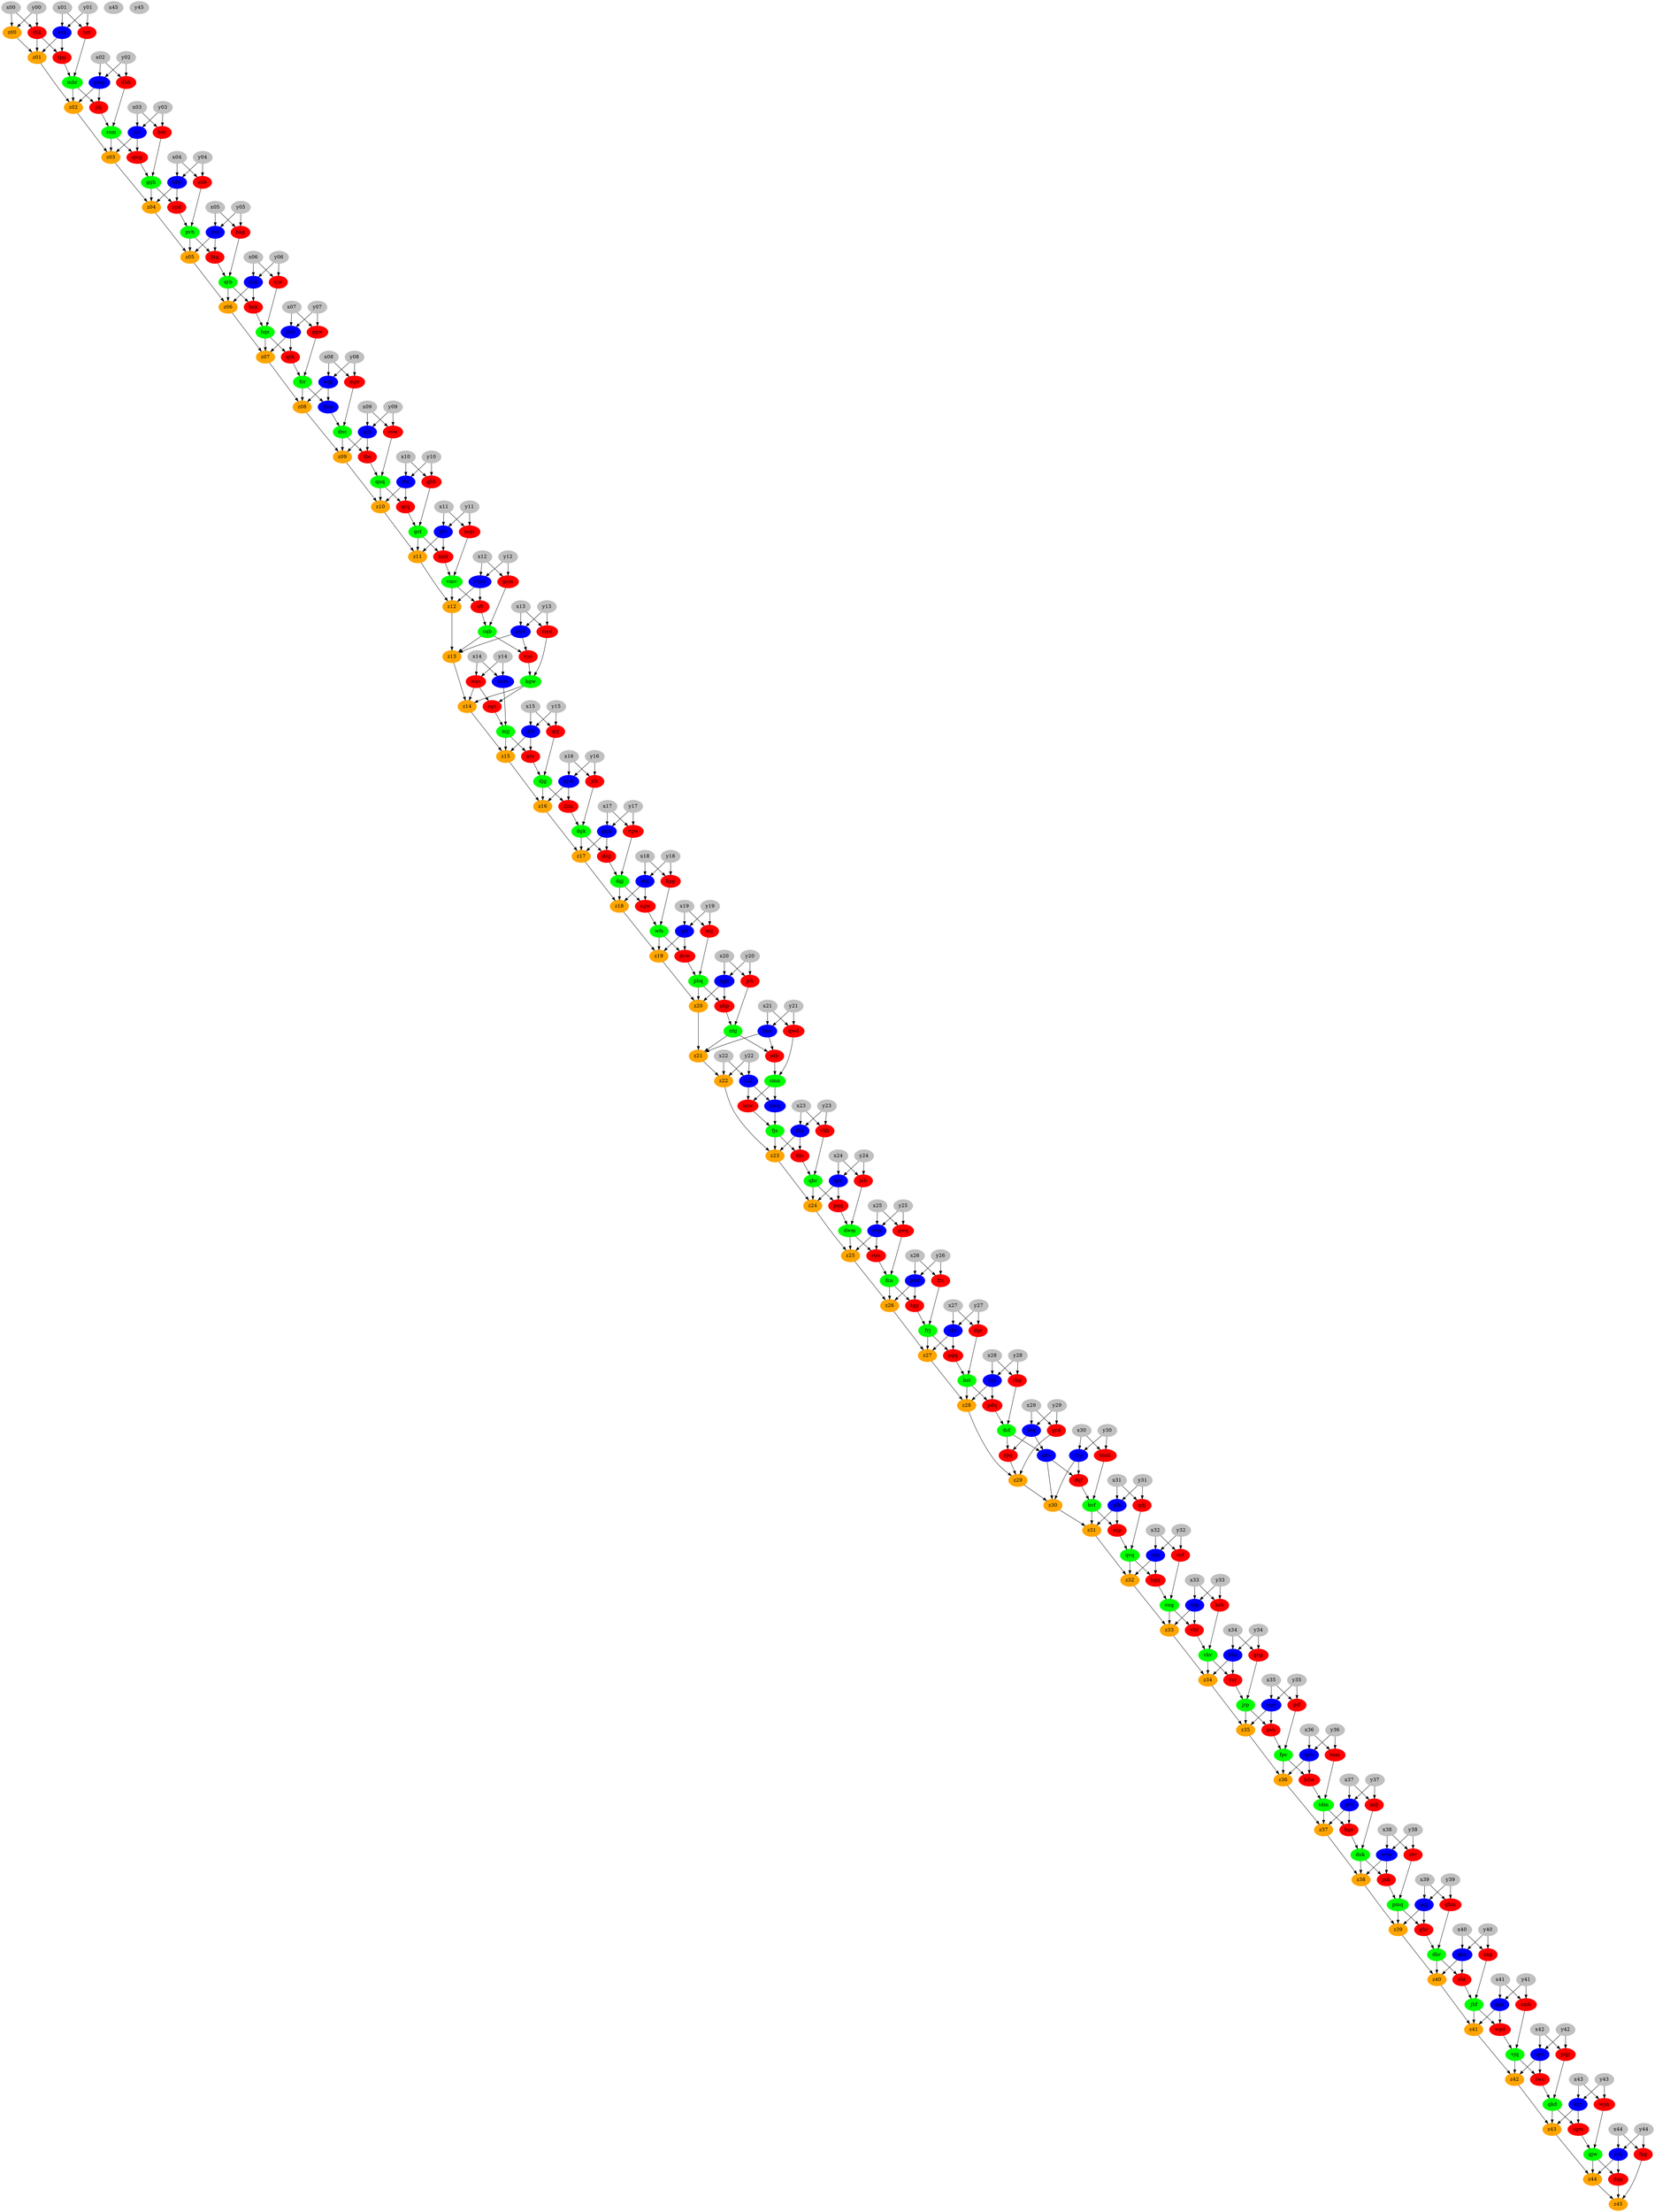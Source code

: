 
    digraph G {
    
subgraph {
        node [style=filled,color=orange]
        z00 -> z01 -> z02 -> z03 -> z04 -> z05 -> z06 -> z07 -> z08 -> z09 -> z10 -> z11 -> z12 -> z13 -> z14 -> z15 -> z16 -> z17 -> z18 -> z19 -> z20 -> z21 -> z22 -> z23 -> z24 -> z25 -> z26 -> z27 -> z28 -> z29 -> z30 -> z31 -> z32 -> z33 -> z34 -> z35 -> z36 -> z37 -> z38 -> z39 -> z40 -> z41 -> z42 -> z43 -> z44 -> z45
    }
subgraph {
        node [style=filled,color=gray]
        x00   x01   x02   x03   x04   x05   x06   x07   x08   x09   x10   x11   x12   x13   x14   x15   x16   x17   x18   x19   x20   x21   x22   x23   x24   x25   x26   x27   x28   x29   x30   x31   x32   x33   x34   x35   x36   x37   x38   x39   x40   x41   x42   x43   x44   x45
    }
subgraph {
        node [style=filled,color=gray]
        y00   y01   y02   y03   y04   y05   y06   y07   y08   y09   y10   y11   y12   y13   y14   y15   y16   y17   y18   y19   y20   y21   y22   y23   y24   y25   y26   y27   y28   y29   y30   y31   y32   y33   y34   y35   y36   y37   y38   y39   y40   y41   y42   y43   y44   y45
    }
subgraph {
        node [style=filled,color=red]
        cgm smb kmt bdr dqf wpd vbf ghc dcg z22 qth tgg rhg psh dqg vkh qcj qrq hct cmd bgs fpg cgv chb tpp pqp knk ncj dvw qdj cvf pqq jnb pdq ctv gsm z08 rhk mfj mqv csw rbt dgr gwq sgw jdj tmm wjm hpp sjw frc vns tnm rwc nhp ggw qwg bkg dnn ntv jth jsb wss qbb vsr bgq qwd rpq spd ktg gng sng ksh pgq mpr knw fdc hdw sft dhh vgw jrk ptf ntb rws tbc ghm grd wjp
    }
subgraph {
        node [style=filled,color=green]
        jrp fjs z45 vjq hvf dgj dwm cmn pbq dcf fcn nhj pmq vkv frr qnq dgk qrb vng wfs cqb vmv fpc gjw qbr mjj dnc ggh tdm qkd rsm frj bst jhf mbr qvq dhr hqs dnk gst djg pvb hgw z29
    }
subgraph {
        node [style=filled,color=blue]
        bfq z07 z30 z27 z26 z05 z13 ggj vvm pgs rrg rmm z10 z40 z42 z25 z12 z24 qgg gbs qsr pbd jbd z23 z11 gtc gtv z38 z16 kpw z33 z36 tsp grf rrq z35 z31 cpr cdf z21 z04 z09 z17 stp z15 z02 thm pwg z41 z00 z18 dck pjb bnv z14 cnn z37 z20 fhs z03 pfk vsn cdn hfw ppk jdt stq z06 pmf z01 jmb bbc z43 qbn z39 mpj z44 z34 ktr z19 ftn rbr z32 z28 wrm qvh hwq vqp pvc
    }
ktr -> cgm
qkd -> cgm
y41 -> smb
x41 -> smb
gst -> kmt
gtv -> kmt
y29 -> bfq
x29 -> bfq
hqs -> z07
jmb -> z07
x03 -> bdr
y03 -> bdr
gbs -> z30
rrg -> z30
gbs -> dqf
rrg -> dqf
pgs -> wpd
jhf -> wpd
rbr -> z27
frj -> z27
vsr -> jrp
gng -> jrp
knw -> fjs
hwq -> fjs
tsp -> vbf
vng -> vbf
fpg -> z45
dqg -> z45
wpd -> vjq
smb -> vjq
fcn -> z26
pmf -> z26
dqf -> hvf
tmm -> hvf
pmq -> ghc
ggj -> ghc
dgk -> dcg
ppk -> dcg
y22 -> z22
x22 -> z22
hqs -> qth
jmb -> qth
pmf -> tgg
fcn -> tgg
y28 -> rhg
x28 -> rhg
pvb -> z05
jbd -> z05
cqb -> z13
pbd -> z13
dcg -> dgj
vgw -> dgj
mpj -> psh
jrp -> psh
y39 -> ggj
x39 -> ggj
y38 -> vvm
x38 -> vvm
rrq -> dqg
gjw -> dqg
y23 -> vkh
x23 -> vkh
x41 -> pgs
y41 -> pgs
jsb -> dwm
pqq -> dwm
x15 -> qcj
y15 -> qcj
qnq -> qrq
ftn -> qrq
x30 -> rrg
y30 -> rrg
y12 -> rmm
x12 -> rmm
qnq -> z10
ftn -> z10
qwd -> cmn
ntb -> cmn
y01 -> hct
x01 -> hct
ncj -> pbq
dvw -> pbq
pdq -> dcf
rhg -> dcf
y13 -> cmd
x13 -> cmd
pvc -> bgs
tdm -> bgs
rws -> fcn
gwq -> fcn
x44 -> fpg
y44 -> fpg
wss -> cgv
hgw -> cgv
y04 -> chb
x04 -> chb
qbn -> z40
dhr -> z40
cpr -> z42
vjq -> z42
rhk -> tpp
vsn -> tpp
dwm -> z25
cnn -> z25
jrk -> nhj
nhp -> nhj
jnb -> pmq
ctv -> pmq
x42 -> pqp
y42 -> pqp
dck -> knk
qrb -> knk
vmv -> z12
rmm -> z12
vbf -> vkv
ksh -> vkv
y19 -> ncj
x19 -> ncj
qth -> frr
ggw -> frr
qbr -> z24
qsr -> z24
grf -> dvw
wfs -> dvw
csw -> qnq
tbc -> qnq
x31 -> qdj
y31 -> qdj
y20 -> qgg
x20 -> qgg
x32 -> cvf
y32 -> cvf
qbr -> pqq
qsr -> pqq
vvm -> jnb
dnk -> jnb
bst -> pdq
stp -> pdq
y38 -> ctv
x38 -> ctv
bfq -> gbs
dcf -> gbs
x12 -> gsm
y12 -> gsm
y24 -> qsr
x24 -> qsr
vqp -> z08
frr -> z08
y13 -> pbd
x13 -> pbd
jth -> dgk
dnn -> dgk
y05 -> jbd
x05 -> jbd
y00 -> rhk
x00 -> rhk
fhs -> z23
fjs -> z23
gtv -> z11
gst -> z11
y37 -> mfj
x37 -> mfj
y15 -> gtc
x15 -> gtc
y11 -> mqv
x11 -> mqv
bkg -> qrb
ktg -> qrb
y11 -> gtv
x11 -> gtv
x09 -> csw
y09 -> csw
dhr -> rbt
qbn -> rbt
vvm -> z38
dnk -> z38
cvf -> vng
bgq -> vng
hpp -> wfs
sgw -> wfs
djg -> z16
kpw -> z16
x16 -> kpw
y16 -> kpw
x27 -> dgr
y27 -> dgr
y25 -> gwq
x25 -> gwq
dgj -> sgw
stq -> sgw
tsp -> z33
vng -> z33
gsm -> cqb
sft -> cqb
kmt -> vmv
mqv -> vmv
qvh -> z36
fpc -> z36
ptf -> fpc
psh -> fpc
wjm -> gjw
cgm -> gjw
vkh -> qbr
fdc -> qbr
y33 -> tsp
x33 -> tsp
x19 -> grf
y19 -> grf
x44 -> rrq
y44 -> rrq
pwg -> jdj
mbr -> jdj
wrm -> mjj
cgv -> mjj
jrp -> z35
mpj -> z35
hvf -> z31
pfk -> z31
x42 -> cpr
y42 -> cpr
x22 -> cdf
y22 -> cdf
x30 -> tmm
y30 -> tmm
bnv -> z21
nhj -> z21
y43 -> wjm
x43 -> wjm
hfw -> z04
ggh -> z04
dnc -> z09
pjb -> z09
ppk -> z17
dgk -> z17
y28 -> stp
x28 -> stp
mjj -> z15
gtc -> z15
y18 -> hpp
x18 -> hpp
x06 -> sjw
y06 -> sjw
mpr -> dnc
thm -> dnc
mbr -> z02
pwg -> z02
y26 -> frc
x26 -> frc
frr -> thm
vqp -> thm
y02 -> pwg
x02 -> pwg
jhf -> z41
pgs -> z41
x00 -> z00
y00 -> z00
stq -> z18
dgj -> z18
cqb -> vns
pbd -> vns
x06 -> dck
y06 -> dck
qwg -> ggh
bdr -> ggh
x36 -> tnm
y36 -> tnm
x09 -> pjb
y09 -> pjb
hdw -> tdm
tnm -> tdm
vjq -> rwc
cpr -> rwc
y21 -> bnv
x21 -> bnv
rwc -> qkd
pqp -> qkd
qgg -> nhp
pbq -> nhp
y07 -> ggw
x07 -> ggw
hgw -> z14
wss -> z14
y25 -> cnn
x25 -> cnn
tdm -> z37
pvc -> z37
jdt -> qwg
rsm -> qwg
y05 -> bkg
x05 -> bkg
dhh -> rsm
jdj -> rsm
djg -> dnn
kpw -> dnn
qgg -> z20
pbq -> z20
gtc -> ntv
mjj -> ntv
tgg -> frj
frc -> frj
y16 -> jth
x16 -> jth
y23 -> fhs
x23 -> fhs
x24 -> jsb
y24 -> jsb
pgq -> bst
dgr -> bst
x14 -> wss
y14 -> wss
rbt -> jhf
sng -> jhf
y10 -> qbb
x10 -> qbb
rsm -> z03
jdt -> z03
y31 -> pfk
x31 -> pfk
vkv -> vsr
bbc -> vsr
y01 -> vsn
x01 -> vsn
tpp -> mbr
hct -> mbr
qvq -> bgq
cdn -> bgq
y32 -> cdn
x32 -> cdn
x21 -> qwd
y21 -> qwd
y04 -> hfw
x04 -> hfw
y17 -> ppk
x17 -> ppk
bfq -> rpq
dcf -> rpq
ggh -> spd
hfw -> spd
x03 -> jdt
y03 -> jdt
jbd -> ktg
pvb -> ktg
x18 -> stq
y18 -> stq
x34 -> gng
y34 -> gng
y40 -> sng
x40 -> sng
x33 -> ksh
y33 -> ksh
qrb -> z06
dck -> z06
x26 -> pmf
y26 -> pmf
vsn -> z01
rhk -> z01
frj -> pgq
rbr -> pgq
x08 -> mpr
y08 -> mpr
cdf -> knw
cmn -> knw
wjp -> qvq
qdj -> qvq
fjs -> fdc
fhs -> fdc
x07 -> jmb
y07 -> jmb
qvh -> hdw
fpc -> hdw
x34 -> bbc
y34 -> bbc
ghm -> dhr
ghc -> dhr
rmm -> sft
vmv -> sft
ktr -> z43
qkd -> z43
knk -> hqs
sjw -> hqs
y40 -> qbn
x40 -> qbn
bgs -> dnk
mfj -> dnk
pmq -> z39
ggj -> z39
qrq -> gst
qbb -> gst
y35 -> mpj
x35 -> mpj
rrq -> z44
gjw -> z44
vkv -> z34
bbc -> z34
y43 -> ktr
x43 -> ktr
qcj -> djg
ntv -> djg
wfs -> z19
grf -> z19
x10 -> ftn
y10 -> ftn
chb -> pvb
spd -> pvb
x27 -> rbr
y27 -> rbr
y02 -> dhh
x02 -> dhh
qvq -> z32
cdn -> z32
bst -> z28
stp -> z28
x14 -> wrm
y14 -> wrm
y17 -> vgw
x17 -> vgw
x36 -> qvh
y36 -> qvh
x20 -> jrk
y20 -> jrk
x35 -> ptf
y35 -> ptf
bnv -> ntb
nhj -> ntb
cnn -> rws
dwm -> rws
cmn -> hwq
cdf -> hwq
pjb -> tbc
dnc -> tbc
x39 -> ghm
y39 -> ghm
x08 -> vqp
y08 -> vqp
cmd -> hgw
vns -> hgw
grd -> z29
rpq -> z29
y29 -> grd
x29 -> grd
y37 -> pvc
x37 -> pvc
hvf -> wjp
pfk -> wjp

    }
    
